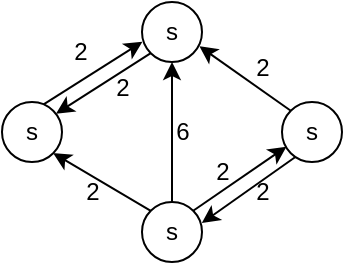 <mxfile version="22.0.8" type="github">
  <diagram name="第 1 页" id="kCP6Uz65I-LuSPeLIV2S">
    <mxGraphModel dx="382" dy="211" grid="1" gridSize="10" guides="1" tooltips="1" connect="1" arrows="1" fold="1" page="1" pageScale="1" pageWidth="827" pageHeight="1169" math="0" shadow="0">
      <root>
        <mxCell id="0" />
        <mxCell id="1" parent="0" />
        <mxCell id="YZ8kzmrEdR5_2bt8Cq-X-1" value="s" style="ellipse;whiteSpace=wrap;html=1;aspect=fixed;" vertex="1" parent="1">
          <mxGeometry x="360" y="150" width="30" height="30" as="geometry" />
        </mxCell>
        <mxCell id="YZ8kzmrEdR5_2bt8Cq-X-2" value="s" style="ellipse;whiteSpace=wrap;html=1;aspect=fixed;" vertex="1" parent="1">
          <mxGeometry x="500" y="150" width="30" height="30" as="geometry" />
        </mxCell>
        <mxCell id="YZ8kzmrEdR5_2bt8Cq-X-9" style="rounded=0;orthogonalLoop=1;jettySize=auto;html=1;exitX=0;exitY=0;exitDx=0;exitDy=0;entryX=1;entryY=1;entryDx=0;entryDy=0;" edge="1" parent="1" source="YZ8kzmrEdR5_2bt8Cq-X-3" target="YZ8kzmrEdR5_2bt8Cq-X-1">
          <mxGeometry relative="1" as="geometry" />
        </mxCell>
        <mxCell id="YZ8kzmrEdR5_2bt8Cq-X-11" style="rounded=0;orthogonalLoop=1;jettySize=auto;html=1;exitX=0.5;exitY=0;exitDx=0;exitDy=0;entryX=0.5;entryY=1;entryDx=0;entryDy=0;" edge="1" parent="1" source="YZ8kzmrEdR5_2bt8Cq-X-3" target="YZ8kzmrEdR5_2bt8Cq-X-4">
          <mxGeometry relative="1" as="geometry" />
        </mxCell>
        <mxCell id="YZ8kzmrEdR5_2bt8Cq-X-3" value="s" style="ellipse;whiteSpace=wrap;html=1;aspect=fixed;" vertex="1" parent="1">
          <mxGeometry x="430" y="200" width="30" height="30" as="geometry" />
        </mxCell>
        <mxCell id="YZ8kzmrEdR5_2bt8Cq-X-4" value="s" style="ellipse;whiteSpace=wrap;html=1;aspect=fixed;" vertex="1" parent="1">
          <mxGeometry x="430" y="100" width="30" height="30" as="geometry" />
        </mxCell>
        <mxCell id="YZ8kzmrEdR5_2bt8Cq-X-5" style="rounded=0;orthogonalLoop=1;jettySize=auto;html=1;exitX=0.694;exitY=0.039;exitDx=0;exitDy=0;entryX=0.007;entryY=0.663;entryDx=0;entryDy=0;entryPerimeter=0;exitPerimeter=0;" edge="1" parent="1" source="YZ8kzmrEdR5_2bt8Cq-X-1" target="YZ8kzmrEdR5_2bt8Cq-X-4">
          <mxGeometry relative="1" as="geometry" />
        </mxCell>
        <mxCell id="YZ8kzmrEdR5_2bt8Cq-X-6" style="rounded=0;orthogonalLoop=1;jettySize=auto;html=1;entryX=0.9;entryY=0.194;entryDx=0;entryDy=0;entryPerimeter=0;exitX=0;exitY=1;exitDx=0;exitDy=0;" edge="1" parent="1" source="YZ8kzmrEdR5_2bt8Cq-X-4" target="YZ8kzmrEdR5_2bt8Cq-X-1">
          <mxGeometry relative="1" as="geometry">
            <mxPoint x="435" y="127" as="sourcePoint" />
          </mxGeometry>
        </mxCell>
        <mxCell id="YZ8kzmrEdR5_2bt8Cq-X-7" value="2" style="text;html=1;align=center;verticalAlign=middle;resizable=0;points=[];autosize=1;strokeColor=none;fillColor=none;" vertex="1" parent="1">
          <mxGeometry x="384" y="110" width="30" height="30" as="geometry" />
        </mxCell>
        <mxCell id="YZ8kzmrEdR5_2bt8Cq-X-8" value="2" style="text;html=1;align=center;verticalAlign=middle;resizable=0;points=[];autosize=1;strokeColor=none;fillColor=none;" vertex="1" parent="1">
          <mxGeometry x="405" y="128" width="30" height="30" as="geometry" />
        </mxCell>
        <mxCell id="YZ8kzmrEdR5_2bt8Cq-X-10" value="2" style="text;html=1;align=center;verticalAlign=middle;resizable=0;points=[];autosize=1;strokeColor=none;fillColor=none;" vertex="1" parent="1">
          <mxGeometry x="390" y="180" width="30" height="30" as="geometry" />
        </mxCell>
        <mxCell id="YZ8kzmrEdR5_2bt8Cq-X-12" value="6" style="text;html=1;align=center;verticalAlign=middle;resizable=0;points=[];autosize=1;strokeColor=none;fillColor=none;" vertex="1" parent="1">
          <mxGeometry x="435" y="150" width="30" height="30" as="geometry" />
        </mxCell>
        <mxCell id="YZ8kzmrEdR5_2bt8Cq-X-13" style="rounded=0;orthogonalLoop=1;jettySize=auto;html=1;exitX=0;exitY=0;exitDx=0;exitDy=0;entryX=0.957;entryY=0.737;entryDx=0;entryDy=0;entryPerimeter=0;" edge="1" parent="1" source="YZ8kzmrEdR5_2bt8Cq-X-2" target="YZ8kzmrEdR5_2bt8Cq-X-4">
          <mxGeometry relative="1" as="geometry" />
        </mxCell>
        <mxCell id="YZ8kzmrEdR5_2bt8Cq-X-14" value="2" style="text;html=1;align=center;verticalAlign=middle;resizable=0;points=[];autosize=1;strokeColor=none;fillColor=none;" vertex="1" parent="1">
          <mxGeometry x="475" y="118" width="30" height="30" as="geometry" />
        </mxCell>
        <mxCell id="YZ8kzmrEdR5_2bt8Cq-X-15" style="rounded=0;orthogonalLoop=1;jettySize=auto;html=1;exitX=1;exitY=0;exitDx=0;exitDy=0;entryX=0.074;entryY=0.745;entryDx=0;entryDy=0;entryPerimeter=0;" edge="1" parent="1" source="YZ8kzmrEdR5_2bt8Cq-X-3" target="YZ8kzmrEdR5_2bt8Cq-X-2">
          <mxGeometry relative="1" as="geometry" />
        </mxCell>
        <mxCell id="YZ8kzmrEdR5_2bt8Cq-X-16" style="rounded=0;orthogonalLoop=1;jettySize=auto;html=1;exitX=0.217;exitY=0.921;exitDx=0;exitDy=0;entryX=0.997;entryY=0.352;entryDx=0;entryDy=0;entryPerimeter=0;exitPerimeter=0;" edge="1" parent="1" source="YZ8kzmrEdR5_2bt8Cq-X-2" target="YZ8kzmrEdR5_2bt8Cq-X-3">
          <mxGeometry relative="1" as="geometry" />
        </mxCell>
        <mxCell id="YZ8kzmrEdR5_2bt8Cq-X-17" value="2" style="text;html=1;align=center;verticalAlign=middle;resizable=0;points=[];autosize=1;strokeColor=none;fillColor=none;" vertex="1" parent="1">
          <mxGeometry x="455" y="170" width="30" height="30" as="geometry" />
        </mxCell>
        <mxCell id="YZ8kzmrEdR5_2bt8Cq-X-18" value="2" style="text;html=1;align=center;verticalAlign=middle;resizable=0;points=[];autosize=1;strokeColor=none;fillColor=none;" vertex="1" parent="1">
          <mxGeometry x="475" y="180" width="30" height="30" as="geometry" />
        </mxCell>
      </root>
    </mxGraphModel>
  </diagram>
</mxfile>
